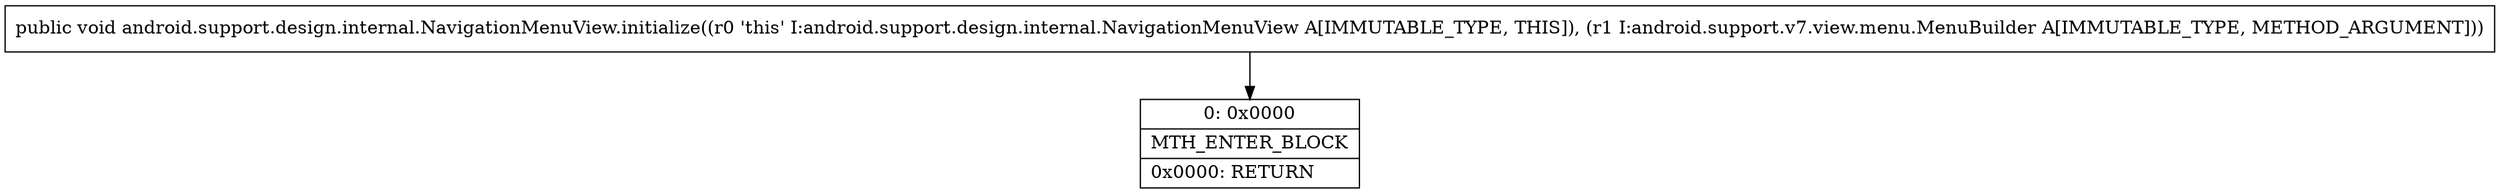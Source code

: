 digraph "CFG forandroid.support.design.internal.NavigationMenuView.initialize(Landroid\/support\/v7\/view\/menu\/MenuBuilder;)V" {
Node_0 [shape=record,label="{0\:\ 0x0000|MTH_ENTER_BLOCK\l|0x0000: RETURN   \l}"];
MethodNode[shape=record,label="{public void android.support.design.internal.NavigationMenuView.initialize((r0 'this' I:android.support.design.internal.NavigationMenuView A[IMMUTABLE_TYPE, THIS]), (r1 I:android.support.v7.view.menu.MenuBuilder A[IMMUTABLE_TYPE, METHOD_ARGUMENT])) }"];
MethodNode -> Node_0;
}

